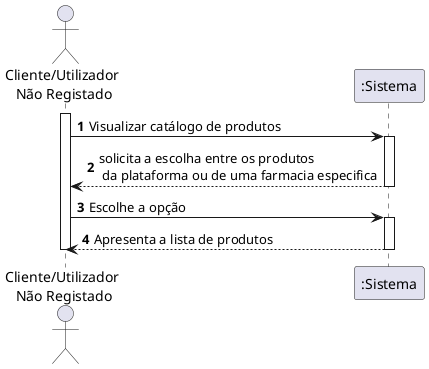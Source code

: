 @startuml
autonumber
actor "Cliente/Utilizador\n Não Registado" as UNR

activate UNR
UNR -> ":Sistema" : Visualizar catálogo de produtos
activate ":Sistema"
":Sistema" --> UNR : solicita a escolha entre os produtos\n da plataforma ou de uma farmacia especifica
deactivate ":Sistema"


UNR -> ":Sistema" : Escolhe a opção
activate ":Sistema"
":Sistema" --> UNR : Apresenta a lista de produtos
deactivate ":Sistema"

deactivate UNR
@enduml
